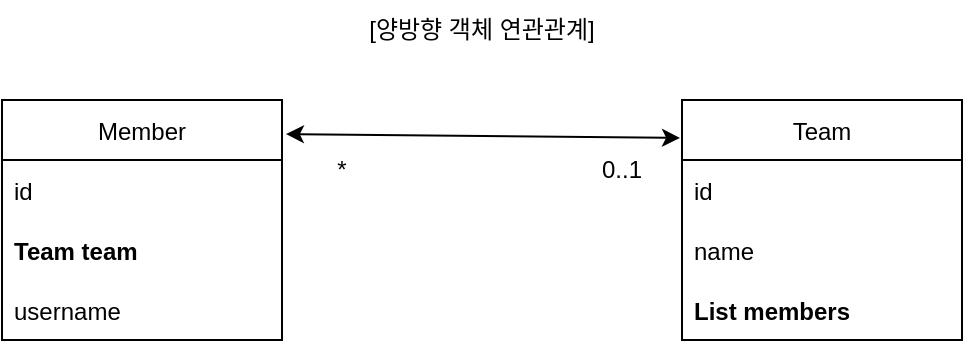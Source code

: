 <mxfile version="20.2.3" type="github"><diagram id="mcZSZ1XYEwxeeH4JJqhT" name="페이지-1"><mxGraphModel dx="1234" dy="676" grid="1" gridSize="10" guides="1" tooltips="1" connect="1" arrows="1" fold="1" page="1" pageScale="1" pageWidth="827" pageHeight="1169" math="0" shadow="0"><root><mxCell id="0"/><mxCell id="1" parent="0"/><mxCell id="BPKenET5OxPW1thTvhZZ-1" value="Member" style="swimlane;fontStyle=0;childLayout=stackLayout;horizontal=1;startSize=30;horizontalStack=0;resizeParent=1;resizeParentMax=0;resizeLast=0;collapsible=1;marginBottom=0;" vertex="1" parent="1"><mxGeometry x="110" y="300" width="140" height="120" as="geometry"/></mxCell><mxCell id="BPKenET5OxPW1thTvhZZ-2" value="id" style="text;strokeColor=none;fillColor=none;align=left;verticalAlign=middle;spacingLeft=4;spacingRight=4;overflow=hidden;points=[[0,0.5],[1,0.5]];portConstraint=eastwest;rotatable=0;" vertex="1" parent="BPKenET5OxPW1thTvhZZ-1"><mxGeometry y="30" width="140" height="30" as="geometry"/></mxCell><mxCell id="BPKenET5OxPW1thTvhZZ-3" value="Team team" style="text;strokeColor=none;fillColor=none;align=left;verticalAlign=middle;spacingLeft=4;spacingRight=4;overflow=hidden;points=[[0,0.5],[1,0.5]];portConstraint=eastwest;rotatable=0;fontStyle=1" vertex="1" parent="BPKenET5OxPW1thTvhZZ-1"><mxGeometry y="60" width="140" height="30" as="geometry"/></mxCell><mxCell id="BPKenET5OxPW1thTvhZZ-4" value="username" style="text;strokeColor=none;fillColor=none;align=left;verticalAlign=middle;spacingLeft=4;spacingRight=4;overflow=hidden;points=[[0,0.5],[1,0.5]];portConstraint=eastwest;rotatable=0;" vertex="1" parent="BPKenET5OxPW1thTvhZZ-1"><mxGeometry y="90" width="140" height="30" as="geometry"/></mxCell><mxCell id="BPKenET5OxPW1thTvhZZ-5" value="Team" style="swimlane;fontStyle=0;childLayout=stackLayout;horizontal=1;startSize=30;horizontalStack=0;resizeParent=1;resizeParentMax=0;resizeLast=0;collapsible=1;marginBottom=0;" vertex="1" parent="1"><mxGeometry x="450" y="300" width="140" height="120" as="geometry"/></mxCell><mxCell id="BPKenET5OxPW1thTvhZZ-6" value="id" style="text;strokeColor=none;fillColor=none;align=left;verticalAlign=middle;spacingLeft=4;spacingRight=4;overflow=hidden;points=[[0,0.5],[1,0.5]];portConstraint=eastwest;rotatable=0;" vertex="1" parent="BPKenET5OxPW1thTvhZZ-5"><mxGeometry y="30" width="140" height="30" as="geometry"/></mxCell><mxCell id="BPKenET5OxPW1thTvhZZ-7" value="name" style="text;strokeColor=none;fillColor=none;align=left;verticalAlign=middle;spacingLeft=4;spacingRight=4;overflow=hidden;points=[[0,0.5],[1,0.5]];portConstraint=eastwest;rotatable=0;" vertex="1" parent="BPKenET5OxPW1thTvhZZ-5"><mxGeometry y="60" width="140" height="30" as="geometry"/></mxCell><mxCell id="BPKenET5OxPW1thTvhZZ-8" value="List members" style="text;strokeColor=none;fillColor=none;align=left;verticalAlign=middle;spacingLeft=4;spacingRight=4;overflow=hidden;points=[[0,0.5],[1,0.5]];portConstraint=eastwest;rotatable=0;fontStyle=1" vertex="1" parent="BPKenET5OxPW1thTvhZZ-5"><mxGeometry y="90" width="140" height="30" as="geometry"/></mxCell><mxCell id="BPKenET5OxPW1thTvhZZ-9" value="" style="endArrow=classic;startArrow=classic;html=1;rounded=0;exitX=1.014;exitY=0.142;exitDx=0;exitDy=0;exitPerimeter=0;entryX=-0.007;entryY=0.158;entryDx=0;entryDy=0;entryPerimeter=0;" edge="1" parent="1" source="BPKenET5OxPW1thTvhZZ-1" target="BPKenET5OxPW1thTvhZZ-5"><mxGeometry width="50" height="50" relative="1" as="geometry"><mxPoint x="350" y="470" as="sourcePoint"/><mxPoint x="400" y="420" as="targetPoint"/></mxGeometry></mxCell><mxCell id="BPKenET5OxPW1thTvhZZ-10" value="*" style="text;html=1;strokeColor=none;fillColor=none;align=center;verticalAlign=middle;whiteSpace=wrap;rounded=0;" vertex="1" parent="1"><mxGeometry x="250" y="320" width="60" height="30" as="geometry"/></mxCell><mxCell id="BPKenET5OxPW1thTvhZZ-11" value="0..1" style="text;html=1;strokeColor=none;fillColor=none;align=center;verticalAlign=middle;whiteSpace=wrap;rounded=0;" vertex="1" parent="1"><mxGeometry x="390" y="320" width="60" height="30" as="geometry"/></mxCell><mxCell id="BPKenET5OxPW1thTvhZZ-12" value="[양방향 객체 연관관계]" style="text;html=1;strokeColor=none;fillColor=none;align=center;verticalAlign=middle;whiteSpace=wrap;rounded=0;" vertex="1" parent="1"><mxGeometry x="270" y="250" width="160" height="30" as="geometry"/></mxCell></root></mxGraphModel></diagram></mxfile>